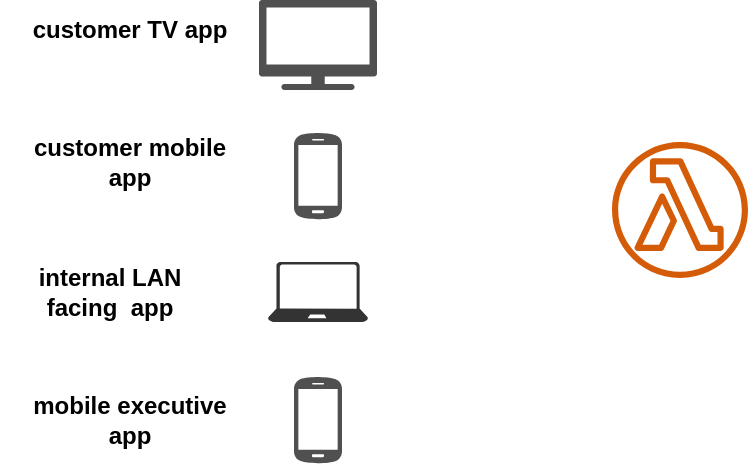 <mxfile version="17.2.4" type="github">
  <diagram id="HR-ztwO93CwpJqb8mCAe" name="Page-1">
    <mxGraphModel dx="782" dy="446" grid="1" gridSize="10" guides="1" tooltips="1" connect="1" arrows="1" fold="1" page="1" pageScale="1" pageWidth="827" pageHeight="1169" math="0" shadow="0">
      <root>
        <mxCell id="0" />
        <mxCell id="1" parent="0" />
        <mxCell id="cMNd7rIfIgeKiUjHtPdR-1" value="" style="sketch=0;outlineConnect=0;fontColor=#232F3E;gradientColor=none;fillColor=#D45B07;strokeColor=none;dashed=0;verticalLabelPosition=bottom;verticalAlign=top;align=center;html=1;fontSize=12;fontStyle=0;aspect=fixed;pointerEvents=1;shape=mxgraph.aws4.lambda_function;" vertex="1" parent="1">
          <mxGeometry x="346" y="170" width="68" height="68" as="geometry" />
        </mxCell>
        <mxCell id="cMNd7rIfIgeKiUjHtPdR-2" value="" style="sketch=0;pointerEvents=1;shadow=0;dashed=0;html=1;strokeColor=none;fillColor=#505050;labelPosition=center;verticalLabelPosition=bottom;verticalAlign=top;outlineConnect=0;align=center;shape=mxgraph.office.devices.cell_phone_android_standalone;" vertex="1" parent="1">
          <mxGeometry x="187" y="165" width="24" height="44" as="geometry" />
        </mxCell>
        <mxCell id="cMNd7rIfIgeKiUjHtPdR-5" value="" style="verticalLabelPosition=bottom;html=1;verticalAlign=top;align=center;strokeColor=none;fillColor=#333333;shape=mxgraph.azure.laptop;pointerEvents=1;" vertex="1" parent="1">
          <mxGeometry x="174" y="230" width="50" height="30" as="geometry" />
        </mxCell>
        <mxCell id="cMNd7rIfIgeKiUjHtPdR-6" value="" style="sketch=0;pointerEvents=1;shadow=0;dashed=0;html=1;strokeColor=none;fillColor=#505050;labelPosition=center;verticalLabelPosition=bottom;verticalAlign=top;outlineConnect=0;align=center;shape=mxgraph.office.devices.cell_phone_android_standalone;" vertex="1" parent="1">
          <mxGeometry x="187" y="287" width="24" height="44" as="geometry" />
        </mxCell>
        <mxCell id="cMNd7rIfIgeKiUjHtPdR-7" value="customer TV app" style="text;html=1;strokeColor=none;fillColor=none;align=center;verticalAlign=middle;whiteSpace=wrap;rounded=0;fontStyle=1" vertex="1" parent="1">
          <mxGeometry x="50" y="99" width="110" height="30" as="geometry" />
        </mxCell>
        <mxCell id="cMNd7rIfIgeKiUjHtPdR-8" value="customer mobile app" style="text;html=1;strokeColor=none;fillColor=none;align=center;verticalAlign=middle;whiteSpace=wrap;rounded=0;fontStyle=1" vertex="1" parent="1">
          <mxGeometry x="50" y="165" width="110" height="30" as="geometry" />
        </mxCell>
        <mxCell id="cMNd7rIfIgeKiUjHtPdR-9" value="internal LAN facing&amp;nbsp; app" style="text;html=1;strokeColor=none;fillColor=none;align=center;verticalAlign=middle;whiteSpace=wrap;rounded=0;fontStyle=1" vertex="1" parent="1">
          <mxGeometry x="40" y="230" width="110" height="30" as="geometry" />
        </mxCell>
        <mxCell id="cMNd7rIfIgeKiUjHtPdR-10" value="mobile executive app" style="text;html=1;strokeColor=none;fillColor=none;align=center;verticalAlign=middle;whiteSpace=wrap;rounded=0;fontStyle=1" vertex="1" parent="1">
          <mxGeometry x="50" y="294" width="110" height="30" as="geometry" />
        </mxCell>
        <mxCell id="cMNd7rIfIgeKiUjHtPdR-11" value="" style="sketch=0;pointerEvents=1;shadow=0;dashed=0;html=1;strokeColor=none;fillColor=#505050;labelPosition=center;verticalLabelPosition=bottom;verticalAlign=top;outlineConnect=0;align=center;shape=mxgraph.office.devices.tv;" vertex="1" parent="1">
          <mxGeometry x="169.5" y="99" width="59" height="45" as="geometry" />
        </mxCell>
      </root>
    </mxGraphModel>
  </diagram>
</mxfile>
